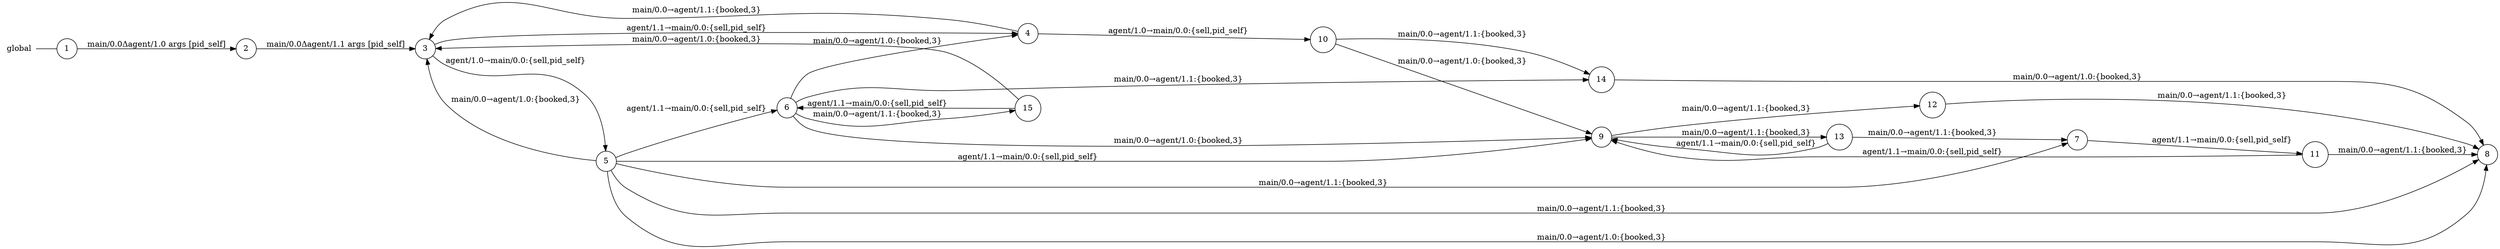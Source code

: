 digraph global {
	rankdir="LR";
	n_0 [label="global", shape="plaintext"];
	n_1 [id="9", shape=circle, label="13"];
	n_2 [id="8", shape=circle, label="4"];
	n_3 [id="1", shape=circle, label="1"];
	n_0 -> n_3 [arrowhead=none];
	n_4 [id="7", shape=circle, label="3"];
	n_5 [id="19", shape=circle, label="11"];
	n_6 [id="4", shape=circle, label="9"];
	n_7 [id="6", shape=circle, label="12"];
	n_8 [id="3", shape=circle, label="2"];
	n_9 [id="18", shape=circle, label="14"];
	n_10 [id="20", shape=circle, label="5"];
	n_11 [id="2", shape=circle, label="7"];
	n_12 [id="15", shape=circle, label="6"];
	n_13 [id="13", shape=circle, label="10"];
	n_14 [id="5", shape=circle, label="8"];
	n_15 [id="21", shape=circle, label="15"];

	n_8 -> n_4 [id="[$e|32]", label="main/0.0Δagent/1.1 args [pid_self]"];
	n_15 -> n_12 [id="[$e|16]", label="agent/1.1→main/0.0:{sell,pid_self}"];
	n_10 -> n_4 [id="[$e|48]", label="main/0.0→agent/1.0:{booked,3}"];
	n_10 -> n_14 [id="[$e|0]", label="main/0.0→agent/1.1:{booked,3}"];
	n_2 -> n_4 [id="[$e|42]", label="main/0.0→agent/1.1:{booked,3}"];
	n_12 -> n_6 [id="[$e|45]", label="main/0.0→agent/1.0:{booked,3}"];
	n_13 -> n_9 [id="[$e|36]", label="main/0.0→agent/1.1:{booked,3}"];
	n_12 -> n_2 [id="[$e|23]", label="main/0.0→agent/1.0:{booked,3}"];
	n_10 -> n_14 [id="[$e|40]", label="main/0.0→agent/1.0:{booked,3}"];
	n_4 -> n_10 [id="[$e|22]", label="agent/1.0→main/0.0:{sell,pid_self}"];
	n_5 -> n_6 [id="[$e|31]", label="agent/1.1→main/0.0:{sell,pid_self}"];
	n_12 -> n_9 [id="[$e|25]", label="main/0.0→agent/1.1:{booked,3}"];
	n_4 -> n_2 [id="[$e|43]", label="agent/1.1→main/0.0:{sell,pid_self}"];
	n_6 -> n_7 [id="[$e|1]", label="main/0.0→agent/1.1:{booked,3}"];
	n_5 -> n_14 [id="[$e|2]", label="main/0.0→agent/1.1:{booked,3}"];
	n_10 -> n_12 [id="[$e|20]", label="agent/1.1→main/0.0:{sell,pid_self}"];
	n_10 -> n_6 [id="[$e|30]", label="agent/1.1→main/0.0:{sell,pid_self}"];
	n_3 -> n_8 [id="[$e|28]", label="main/0.0Δagent/1.0 args [pid_self]"];
	n_9 -> n_14 [id="[$e|39]", label="main/0.0→agent/1.0:{booked,3}"];
	n_15 -> n_4 [id="[$e|47]", label="main/0.0→agent/1.0:{booked,3}"];
	n_6 -> n_1 [id="[$e|13]", label="main/0.0→agent/1.1:{booked,3}"];
	n_1 -> n_11 [id="[$e|24]", label="main/0.0→agent/1.1:{booked,3}"];
	n_2 -> n_13 [id="[$e|19]", label="agent/1.0→main/0.0:{sell,pid_self}"];
	n_13 -> n_6 [id="[$e|46]", label="main/0.0→agent/1.0:{booked,3}"];
	n_12 -> n_15 [id="[$e|4]", label="main/0.0→agent/1.1:{booked,3}"];
	n_10 -> n_11 [id="[$e|21]", label="main/0.0→agent/1.1:{booked,3}"];
	n_1 -> n_6 [id="[$e|15]", label="agent/1.1→main/0.0:{sell,pid_self}"];
	n_11 -> n_5 [id="[$e|8]", label="agent/1.1→main/0.0:{sell,pid_self}"];
	n_7 -> n_14 [id="[$e|7]", label="main/0.0→agent/1.1:{booked,3}"];
}
